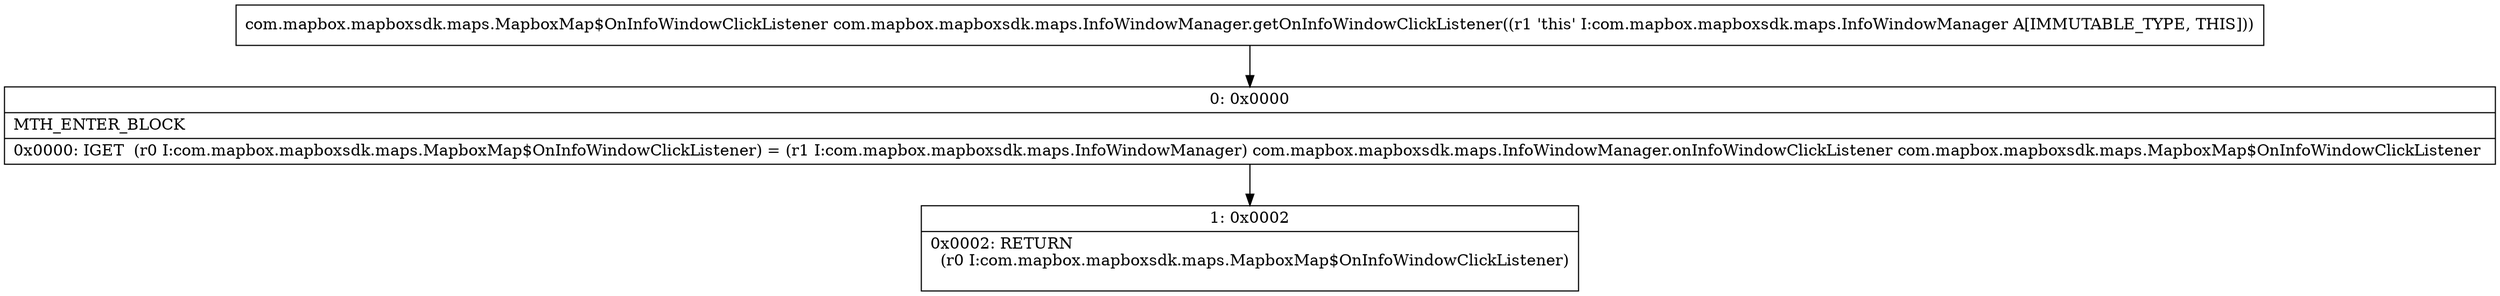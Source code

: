 digraph "CFG forcom.mapbox.mapboxsdk.maps.InfoWindowManager.getOnInfoWindowClickListener()Lcom\/mapbox\/mapboxsdk\/maps\/MapboxMap$OnInfoWindowClickListener;" {
Node_0 [shape=record,label="{0\:\ 0x0000|MTH_ENTER_BLOCK\l|0x0000: IGET  (r0 I:com.mapbox.mapboxsdk.maps.MapboxMap$OnInfoWindowClickListener) = (r1 I:com.mapbox.mapboxsdk.maps.InfoWindowManager) com.mapbox.mapboxsdk.maps.InfoWindowManager.onInfoWindowClickListener com.mapbox.mapboxsdk.maps.MapboxMap$OnInfoWindowClickListener \l}"];
Node_1 [shape=record,label="{1\:\ 0x0002|0x0002: RETURN  \l  (r0 I:com.mapbox.mapboxsdk.maps.MapboxMap$OnInfoWindowClickListener)\l \l}"];
MethodNode[shape=record,label="{com.mapbox.mapboxsdk.maps.MapboxMap$OnInfoWindowClickListener com.mapbox.mapboxsdk.maps.InfoWindowManager.getOnInfoWindowClickListener((r1 'this' I:com.mapbox.mapboxsdk.maps.InfoWindowManager A[IMMUTABLE_TYPE, THIS])) }"];
MethodNode -> Node_0;
Node_0 -> Node_1;
}

